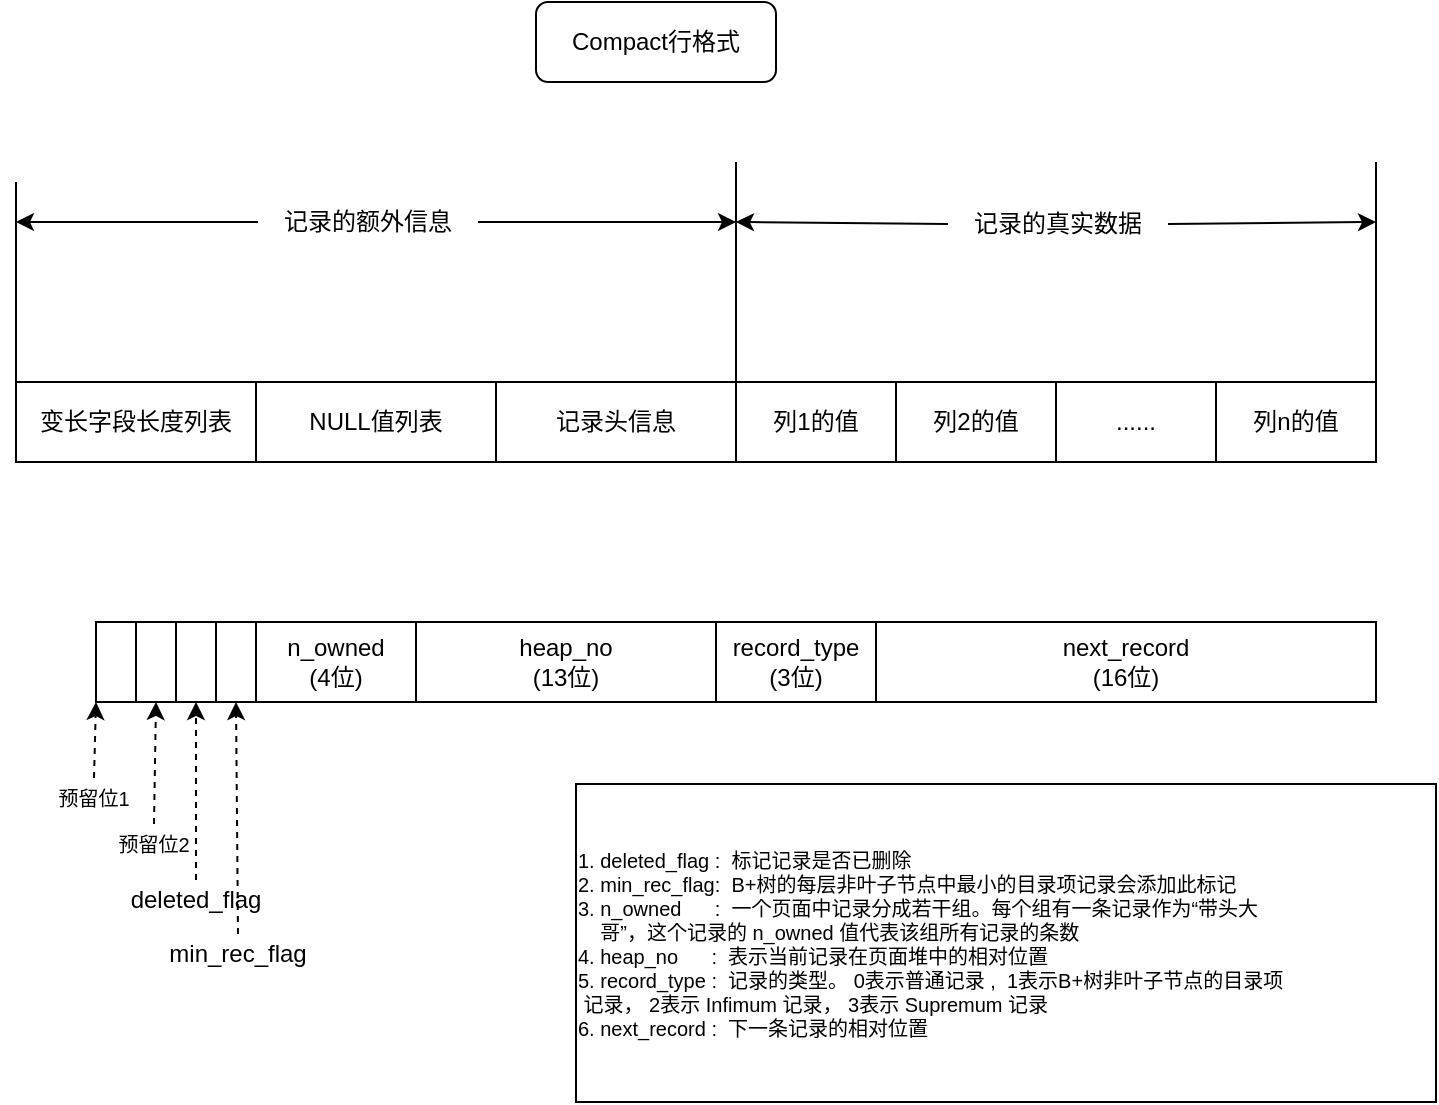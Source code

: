 <mxfile version="20.4.1" type="github"><diagram id="QbIYMgQuhOxnk1jsAOIm" name="InnoDB记录存储结构"><mxGraphModel dx="1038" dy="600" grid="1" gridSize="10" guides="1" tooltips="1" connect="1" arrows="1" fold="1" page="1" pageScale="1" pageWidth="827" pageHeight="1169" math="0" shadow="0"><root><mxCell id="0"/><mxCell id="1" parent="0"/><mxCell id="2e8vOLgmMpuKkzkJboLH-1" value="Compact行格式" style="rounded=1;whiteSpace=wrap;html=1;" vertex="1" parent="1"><mxGeometry x="340" y="170" width="120" height="40" as="geometry"/></mxCell><mxCell id="2e8vOLgmMpuKkzkJboLH-2" value="变长字段长度列表" style="rounded=0;whiteSpace=wrap;html=1;" vertex="1" parent="1"><mxGeometry x="80" y="360" width="120" height="40" as="geometry"/></mxCell><mxCell id="2e8vOLgmMpuKkzkJboLH-3" value="NULL值列表" style="rounded=0;whiteSpace=wrap;html=1;" vertex="1" parent="1"><mxGeometry x="200" y="360" width="120" height="40" as="geometry"/></mxCell><mxCell id="2e8vOLgmMpuKkzkJboLH-4" value="记录头信息" style="rounded=0;whiteSpace=wrap;html=1;" vertex="1" parent="1"><mxGeometry x="320" y="360" width="120" height="40" as="geometry"/></mxCell><mxCell id="2e8vOLgmMpuKkzkJboLH-5" value="列1的值" style="rounded=0;whiteSpace=wrap;html=1;" vertex="1" parent="1"><mxGeometry x="440" y="360" width="80" height="40" as="geometry"/></mxCell><mxCell id="2e8vOLgmMpuKkzkJboLH-6" value="列2的值" style="rounded=0;whiteSpace=wrap;html=1;" vertex="1" parent="1"><mxGeometry x="520" y="360" width="80" height="40" as="geometry"/></mxCell><mxCell id="2e8vOLgmMpuKkzkJboLH-7" value="......" style="rounded=0;whiteSpace=wrap;html=1;" vertex="1" parent="1"><mxGeometry x="600" y="360" width="80" height="40" as="geometry"/></mxCell><mxCell id="2e8vOLgmMpuKkzkJboLH-8" value="列n的值" style="rounded=0;whiteSpace=wrap;html=1;" vertex="1" parent="1"><mxGeometry x="680" y="360" width="80" height="40" as="geometry"/></mxCell><mxCell id="2e8vOLgmMpuKkzkJboLH-9" value="" style="endArrow=none;html=1;rounded=0;entryX=0;entryY=0;entryDx=0;entryDy=0;" edge="1" parent="1" target="2e8vOLgmMpuKkzkJboLH-2"><mxGeometry width="50" height="50" relative="1" as="geometry"><mxPoint x="80" y="260" as="sourcePoint"/><mxPoint x="70" y="410" as="targetPoint"/></mxGeometry></mxCell><mxCell id="2e8vOLgmMpuKkzkJboLH-10" value="" style="endArrow=none;html=1;rounded=0;entryX=0;entryY=0;entryDx=0;entryDy=0;" edge="1" parent="1"><mxGeometry width="50" height="50" relative="1" as="geometry"><mxPoint x="440" y="250" as="sourcePoint"/><mxPoint x="440" y="360" as="targetPoint"/></mxGeometry></mxCell><mxCell id="2e8vOLgmMpuKkzkJboLH-11" value="" style="endArrow=none;html=1;rounded=0;entryX=0;entryY=0;entryDx=0;entryDy=0;" edge="1" parent="1"><mxGeometry width="50" height="50" relative="1" as="geometry"><mxPoint x="760" y="250" as="sourcePoint"/><mxPoint x="760" y="360" as="targetPoint"/></mxGeometry></mxCell><mxCell id="2e8vOLgmMpuKkzkJboLH-12" value="记录的额外信息" style="text;html=1;strokeColor=none;fillColor=none;align=center;verticalAlign=middle;whiteSpace=wrap;rounded=0;" vertex="1" parent="1"><mxGeometry x="201" y="265" width="110" height="30" as="geometry"/></mxCell><mxCell id="2e8vOLgmMpuKkzkJboLH-13" value="记录的真实数据" style="text;html=1;strokeColor=none;fillColor=none;align=center;verticalAlign=middle;whiteSpace=wrap;rounded=0;" vertex="1" parent="1"><mxGeometry x="546" y="266" width="110" height="30" as="geometry"/></mxCell><mxCell id="2e8vOLgmMpuKkzkJboLH-14" value="" style="endArrow=classic;html=1;rounded=0;exitX=0;exitY=0.5;exitDx=0;exitDy=0;" edge="1" parent="1" source="2e8vOLgmMpuKkzkJboLH-12"><mxGeometry width="50" height="50" relative="1" as="geometry"><mxPoint x="120" y="330" as="sourcePoint"/><mxPoint x="80" y="280" as="targetPoint"/></mxGeometry></mxCell><mxCell id="2e8vOLgmMpuKkzkJboLH-15" value="" style="endArrow=classic;html=1;rounded=0;" edge="1" parent="1" source="2e8vOLgmMpuKkzkJboLH-12"><mxGeometry width="50" height="50" relative="1" as="geometry"><mxPoint x="284" y="279.5" as="sourcePoint"/><mxPoint x="440" y="280" as="targetPoint"/></mxGeometry></mxCell><mxCell id="2e8vOLgmMpuKkzkJboLH-16" value="" style="endArrow=classic;html=1;rounded=0;exitX=1;exitY=0.5;exitDx=0;exitDy=0;" edge="1" parent="1" source="2e8vOLgmMpuKkzkJboLH-13"><mxGeometry width="50" height="50" relative="1" as="geometry"><mxPoint x="670" y="284.5" as="sourcePoint"/><mxPoint x="760" y="280" as="targetPoint"/></mxGeometry></mxCell><mxCell id="2e8vOLgmMpuKkzkJboLH-17" value="" style="endArrow=classic;html=1;rounded=0;exitX=0;exitY=0.5;exitDx=0;exitDy=0;" edge="1" parent="1" source="2e8vOLgmMpuKkzkJboLH-13"><mxGeometry width="50" height="50" relative="1" as="geometry"><mxPoint x="211" y="290" as="sourcePoint"/><mxPoint x="440" y="280" as="targetPoint"/></mxGeometry></mxCell><mxCell id="2e8vOLgmMpuKkzkJboLH-18" value="" style="rounded=0;whiteSpace=wrap;html=1;" vertex="1" parent="1"><mxGeometry x="120" y="480" width="20" height="40" as="geometry"/></mxCell><mxCell id="2e8vOLgmMpuKkzkJboLH-19" value="" style="rounded=0;whiteSpace=wrap;html=1;" vertex="1" parent="1"><mxGeometry x="140" y="480" width="20" height="40" as="geometry"/></mxCell><mxCell id="2e8vOLgmMpuKkzkJboLH-20" value="" style="rounded=0;whiteSpace=wrap;html=1;" vertex="1" parent="1"><mxGeometry x="160" y="480" width="20" height="40" as="geometry"/></mxCell><mxCell id="2e8vOLgmMpuKkzkJboLH-21" value="" style="rounded=0;whiteSpace=wrap;html=1;" vertex="1" parent="1"><mxGeometry x="180" y="480" width="20" height="40" as="geometry"/></mxCell><mxCell id="2e8vOLgmMpuKkzkJboLH-22" value="n_owned&lt;br&gt;(4位)" style="rounded=0;whiteSpace=wrap;html=1;" vertex="1" parent="1"><mxGeometry x="200" y="480" width="80" height="40" as="geometry"/></mxCell><mxCell id="2e8vOLgmMpuKkzkJboLH-23" value="" style="endArrow=classic;html=1;rounded=0;dashed=1;entryX=0;entryY=1;entryDx=0;entryDy=0;exitX=0.5;exitY=0;exitDx=0;exitDy=0;" edge="1" parent="1" source="2e8vOLgmMpuKkzkJboLH-24" target="2e8vOLgmMpuKkzkJboLH-18"><mxGeometry width="50" height="50" relative="1" as="geometry"><mxPoint x="70" y="640" as="sourcePoint"/><mxPoint x="120" y="590" as="targetPoint"/></mxGeometry></mxCell><mxCell id="2e8vOLgmMpuKkzkJboLH-24" value="&lt;font style=&quot;font-size: 10px;&quot;&gt;预留位1&lt;/font&gt;" style="text;html=1;strokeColor=none;fillColor=none;align=center;verticalAlign=middle;whiteSpace=wrap;rounded=0;" vertex="1" parent="1"><mxGeometry x="94" y="558" width="50" height="20" as="geometry"/></mxCell><mxCell id="2e8vOLgmMpuKkzkJboLH-25" value="&lt;font style=&quot;font-size: 10px;&quot;&gt;预留位2&lt;/font&gt;" style="text;html=1;strokeColor=none;fillColor=none;align=center;verticalAlign=middle;whiteSpace=wrap;rounded=0;" vertex="1" parent="1"><mxGeometry x="124" y="581" width="50" height="20" as="geometry"/></mxCell><mxCell id="2e8vOLgmMpuKkzkJboLH-26" value="" style="endArrow=classic;html=1;rounded=0;dashed=1;entryX=0.5;entryY=1;entryDx=0;entryDy=0;exitX=0.5;exitY=0;exitDx=0;exitDy=0;" edge="1" parent="1" source="2e8vOLgmMpuKkzkJboLH-25" target="2e8vOLgmMpuKkzkJboLH-19"><mxGeometry width="50" height="50" relative="1" as="geometry"><mxPoint x="129" y="580" as="sourcePoint"/><mxPoint x="130" y="550" as="targetPoint"/></mxGeometry></mxCell><mxCell id="2e8vOLgmMpuKkzkJboLH-27" value="deleted_flag" style="text;html=1;strokeColor=none;fillColor=none;align=center;verticalAlign=middle;whiteSpace=wrap;rounded=0;" vertex="1" parent="1"><mxGeometry x="145" y="609" width="50" height="20" as="geometry"/></mxCell><mxCell id="2e8vOLgmMpuKkzkJboLH-28" value="" style="endArrow=classic;html=1;rounded=0;dashed=1;entryX=0.5;entryY=1;entryDx=0;entryDy=0;exitX=0.5;exitY=0;exitDx=0;exitDy=0;" edge="1" parent="1" source="2e8vOLgmMpuKkzkJboLH-27" target="2e8vOLgmMpuKkzkJboLH-20"><mxGeometry width="50" height="50" relative="1" as="geometry"><mxPoint x="159.196" y="591" as="sourcePoint"/><mxPoint x="160" y="550" as="targetPoint"/></mxGeometry></mxCell><mxCell id="2e8vOLgmMpuKkzkJboLH-29" value="min_rec_flag" style="text;html=1;strokeColor=none;fillColor=none;align=center;verticalAlign=middle;whiteSpace=wrap;rounded=0;" vertex="1" parent="1"><mxGeometry x="166" y="636" width="50" height="20" as="geometry"/></mxCell><mxCell id="2e8vOLgmMpuKkzkJboLH-30" value="" style="endArrow=classic;html=1;rounded=0;dashed=1;entryX=0.5;entryY=1;entryDx=0;entryDy=0;exitX=0.5;exitY=0;exitDx=0;exitDy=0;" edge="1" parent="1" source="2e8vOLgmMpuKkzkJboLH-29" target="2e8vOLgmMpuKkzkJboLH-21"><mxGeometry width="50" height="50" relative="1" as="geometry"><mxPoint x="180" y="635" as="sourcePoint"/><mxPoint x="180" y="550" as="targetPoint"/></mxGeometry></mxCell><mxCell id="2e8vOLgmMpuKkzkJboLH-31" value="heap_no&lt;br&gt;(13位)" style="rounded=0;whiteSpace=wrap;html=1;" vertex="1" parent="1"><mxGeometry x="280" y="480" width="150" height="40" as="geometry"/></mxCell><mxCell id="2e8vOLgmMpuKkzkJboLH-32" value="record_type&lt;br&gt;(3位)" style="rounded=0;whiteSpace=wrap;html=1;" vertex="1" parent="1"><mxGeometry x="430" y="480" width="80" height="40" as="geometry"/></mxCell><mxCell id="2e8vOLgmMpuKkzkJboLH-33" value="next_record&lt;br&gt;(16位)" style="rounded=0;whiteSpace=wrap;html=1;" vertex="1" parent="1"><mxGeometry x="510" y="480" width="250" height="40" as="geometry"/></mxCell><mxCell id="2e8vOLgmMpuKkzkJboLH-34" value="&lt;div style=&quot;text-align: left;&quot;&gt;&lt;span style=&quot;background-color: initial;&quot;&gt;1. deleted_flag :&amp;nbsp; 标记记录是否已删除&lt;/span&gt;&lt;/div&gt;&lt;div style=&quot;text-align: left;&quot;&gt;&lt;span style=&quot;background-color: initial;&quot;&gt;2. min_rec_flag:&amp;nbsp; B+树的每层非叶子节点中最小的目录项记录会添加此标记&lt;br&gt;3. n_owned&amp;nbsp; &amp;nbsp; &amp;nbsp; :&amp;nbsp; 一个页面中记录分成若干组。每个组有一条记录作为“带头大&amp;nbsp; &amp;nbsp; &amp;nbsp; &amp;nbsp; &amp;nbsp; &amp;nbsp; &amp;nbsp; &amp;nbsp; &amp;nbsp; &amp;nbsp; &amp;nbsp; &amp;nbsp; &amp;nbsp; &amp;nbsp; &amp;nbsp; &amp;nbsp; &amp;nbsp; &amp;nbsp; 哥”，这个记录的 n_owned 值代表该组所有记录的条数&lt;br&gt;4. heap_no&amp;nbsp; &amp;nbsp; &amp;nbsp; :&amp;nbsp; 表示当前记录在页面堆中的相对位置&lt;br&gt;5. record_type :&amp;nbsp; 记录的类型。 0表示普通记录 ,&amp;nbsp; 1表示B+树非叶子节点的目录项&amp;nbsp; &amp;nbsp; &amp;nbsp; &amp;nbsp; &amp;nbsp; &amp;nbsp; &amp;nbsp; &amp;nbsp; &amp;nbsp; &amp;nbsp; &amp;nbsp; &amp;nbsp; &amp;nbsp; &amp;nbsp; &amp;nbsp;记录， 2表示 Infimum 记录， 3表示 Supremum 记录&lt;br&gt;6. next_record :&amp;nbsp; 下一条记录的相对位置&lt;/span&gt;&lt;/div&gt;" style="rounded=0;whiteSpace=wrap;html=1;fontSize=10;" vertex="1" parent="1"><mxGeometry x="360" y="561" width="430" height="159" as="geometry"/></mxCell></root></mxGraphModel></diagram></mxfile>